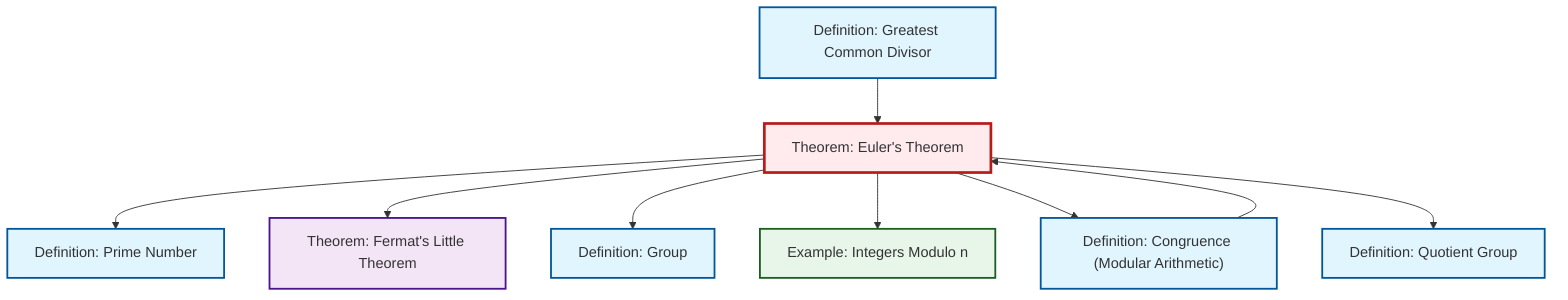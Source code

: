 graph TD
    classDef definition fill:#e1f5fe,stroke:#01579b,stroke-width:2px
    classDef theorem fill:#f3e5f5,stroke:#4a148c,stroke-width:2px
    classDef axiom fill:#fff3e0,stroke:#e65100,stroke-width:2px
    classDef example fill:#e8f5e9,stroke:#1b5e20,stroke-width:2px
    classDef current fill:#ffebee,stroke:#b71c1c,stroke-width:3px
    def-quotient-group["Definition: Quotient Group"]:::definition
    def-gcd["Definition: Greatest Common Divisor"]:::definition
    def-prime["Definition: Prime Number"]:::definition
    ex-quotient-integers-mod-n["Example: Integers Modulo n"]:::example
    thm-euler["Theorem: Euler's Theorem"]:::theorem
    def-congruence["Definition: Congruence (Modular Arithmetic)"]:::definition
    thm-fermat-little["Theorem: Fermat's Little Theorem"]:::theorem
    def-group["Definition: Group"]:::definition
    def-congruence --> thm-euler
    thm-euler --> def-prime
    thm-euler --> thm-fermat-little
    thm-euler --> def-group
    thm-euler --> ex-quotient-integers-mod-n
    thm-euler --> def-congruence
    thm-euler --> def-quotient-group
    def-gcd --> thm-euler
    class thm-euler current